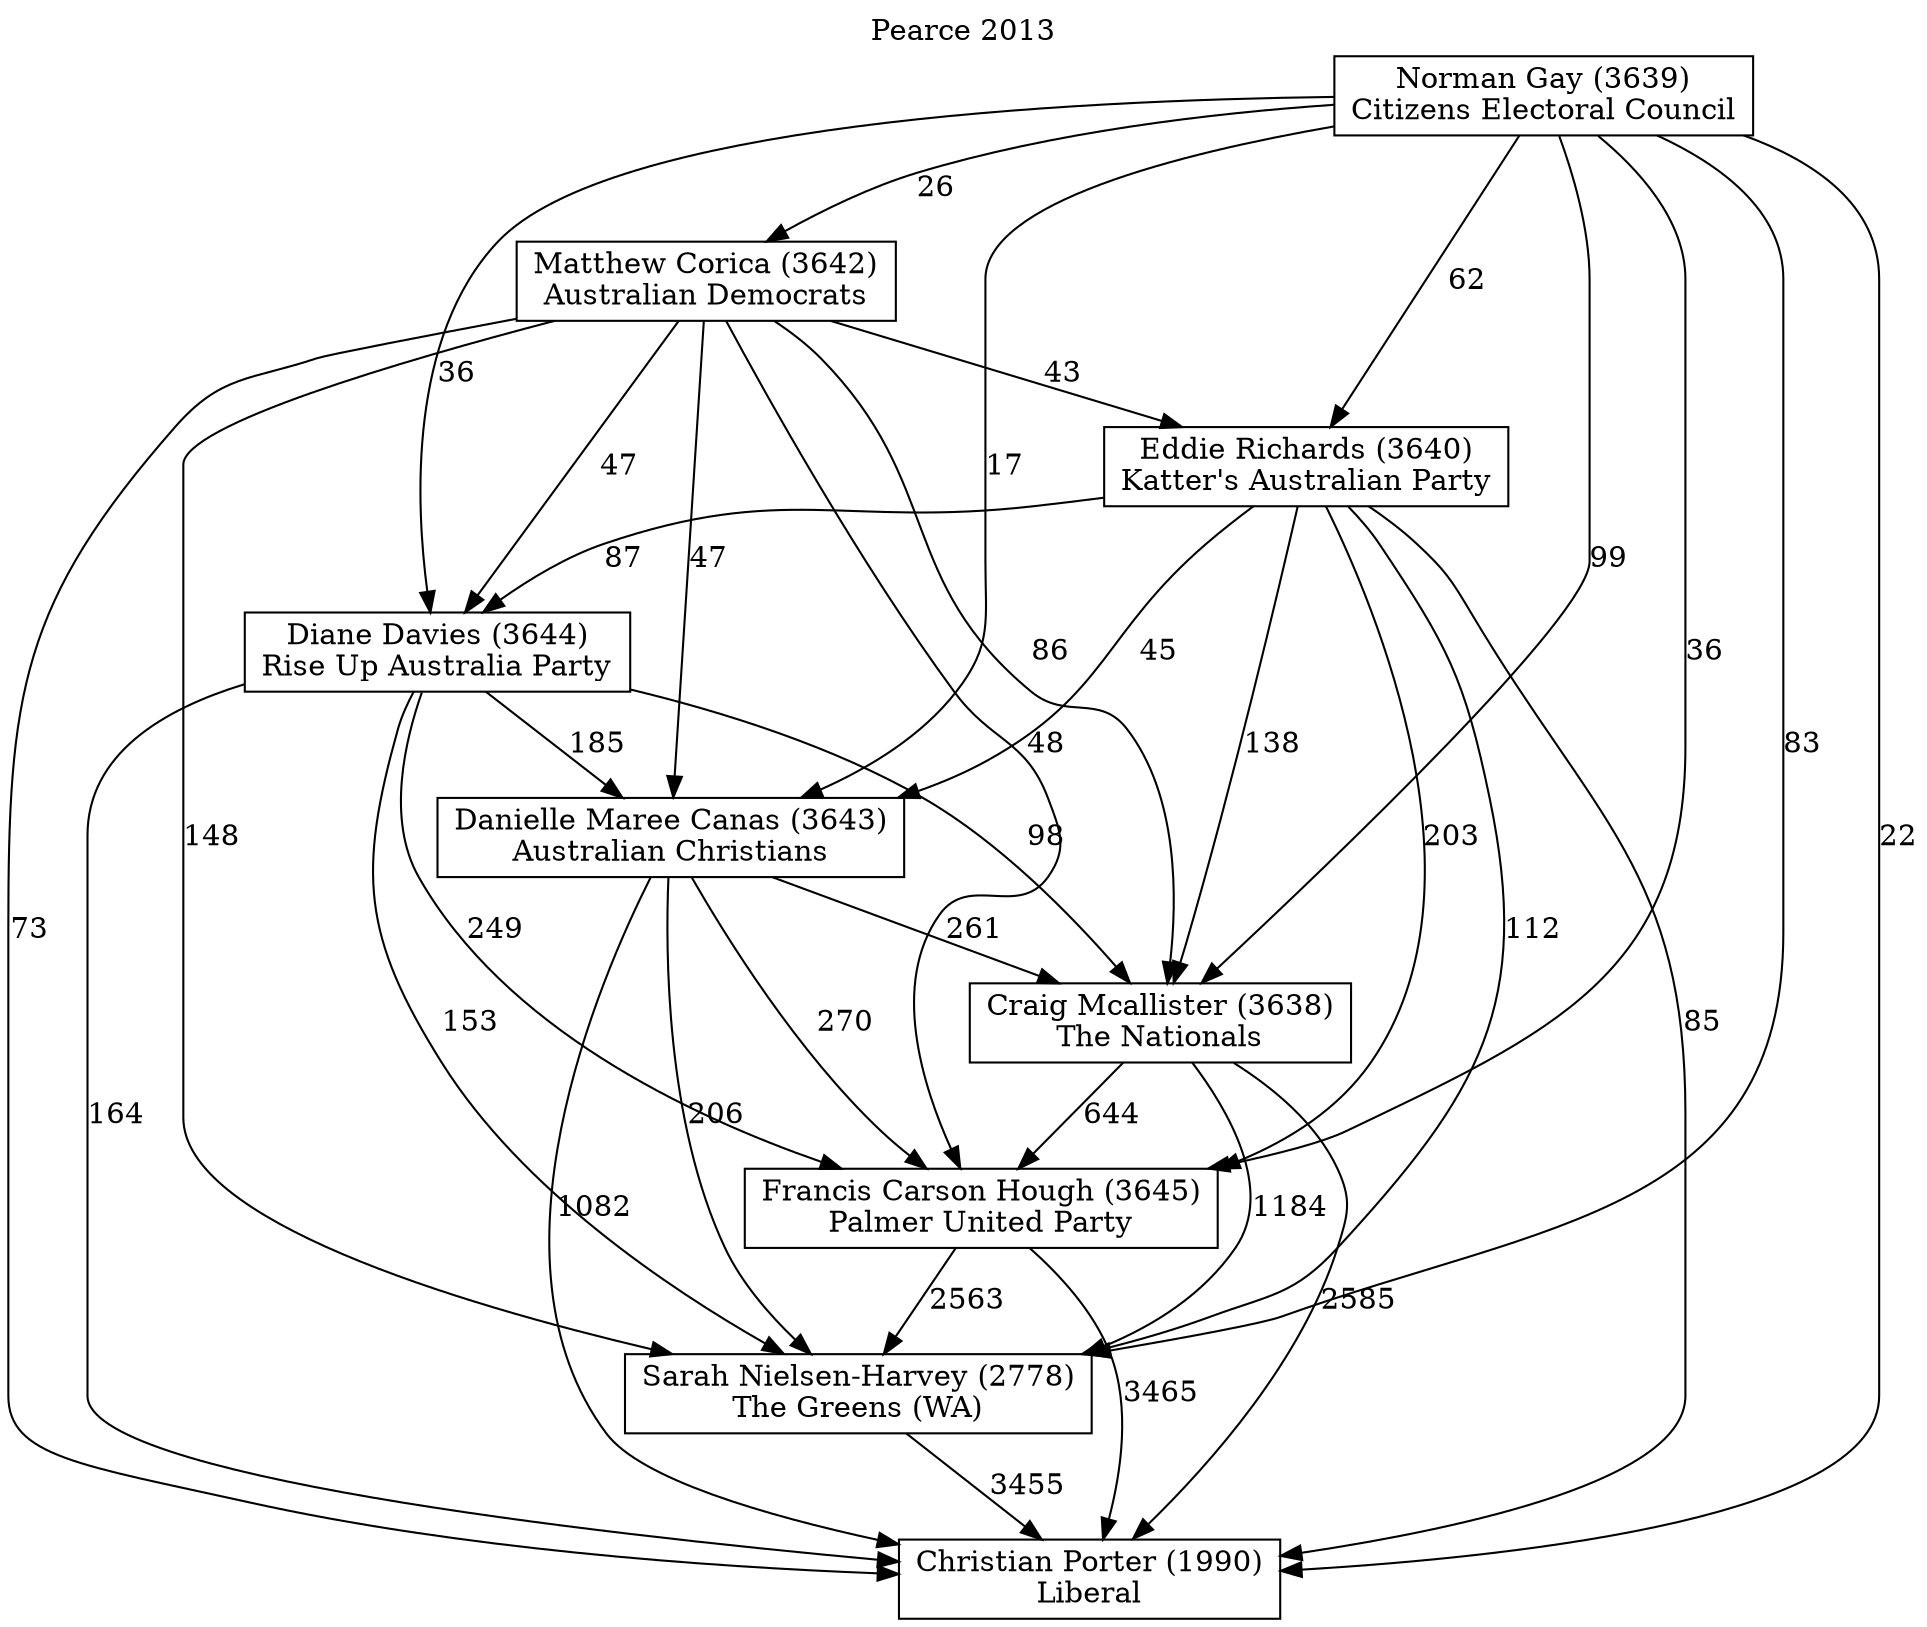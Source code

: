 // House preference flow
digraph "Christian Porter (1990)_Pearce_2013" {
	graph [label="Pearce 2013" labelloc=t mclimit=10]
	node [shape=box]
	"Christian Porter (1990)" [label="Christian Porter (1990)
Liberal"]
	"Sarah Nielsen-Harvey (2778)" [label="Sarah Nielsen-Harvey (2778)
The Greens (WA)"]
	"Francis Carson Hough (3645)" [label="Francis Carson Hough (3645)
Palmer United Party"]
	"Craig Mcallister (3638)" [label="Craig Mcallister (3638)
The Nationals"]
	"Danielle Maree Canas (3643)" [label="Danielle Maree Canas (3643)
Australian Christians"]
	"Diane Davies (3644)" [label="Diane Davies (3644)
Rise Up Australia Party"]
	"Eddie Richards (3640)" [label="Eddie Richards (3640)
Katter's Australian Party"]
	"Matthew Corica (3642)" [label="Matthew Corica (3642)
Australian Democrats"]
	"Norman Gay (3639)" [label="Norman Gay (3639)
Citizens Electoral Council"]
	"Sarah Nielsen-Harvey (2778)" -> "Christian Porter (1990)" [label=3455]
	"Francis Carson Hough (3645)" -> "Sarah Nielsen-Harvey (2778)" [label=2563]
	"Craig Mcallister (3638)" -> "Francis Carson Hough (3645)" [label=644]
	"Danielle Maree Canas (3643)" -> "Craig Mcallister (3638)" [label=261]
	"Diane Davies (3644)" -> "Danielle Maree Canas (3643)" [label=185]
	"Eddie Richards (3640)" -> "Diane Davies (3644)" [label=87]
	"Matthew Corica (3642)" -> "Eddie Richards (3640)" [label=43]
	"Norman Gay (3639)" -> "Matthew Corica (3642)" [label=26]
	"Francis Carson Hough (3645)" -> "Christian Porter (1990)" [label=3465]
	"Craig Mcallister (3638)" -> "Christian Porter (1990)" [label=2585]
	"Danielle Maree Canas (3643)" -> "Christian Porter (1990)" [label=1082]
	"Diane Davies (3644)" -> "Christian Porter (1990)" [label=164]
	"Eddie Richards (3640)" -> "Christian Porter (1990)" [label=85]
	"Matthew Corica (3642)" -> "Christian Porter (1990)" [label=73]
	"Norman Gay (3639)" -> "Christian Porter (1990)" [label=22]
	"Norman Gay (3639)" -> "Eddie Richards (3640)" [label=62]
	"Matthew Corica (3642)" -> "Diane Davies (3644)" [label=47]
	"Norman Gay (3639)" -> "Diane Davies (3644)" [label=36]
	"Eddie Richards (3640)" -> "Danielle Maree Canas (3643)" [label=45]
	"Matthew Corica (3642)" -> "Danielle Maree Canas (3643)" [label=47]
	"Norman Gay (3639)" -> "Danielle Maree Canas (3643)" [label=17]
	"Diane Davies (3644)" -> "Craig Mcallister (3638)" [label=98]
	"Eddie Richards (3640)" -> "Craig Mcallister (3638)" [label=138]
	"Matthew Corica (3642)" -> "Craig Mcallister (3638)" [label=86]
	"Norman Gay (3639)" -> "Craig Mcallister (3638)" [label=99]
	"Danielle Maree Canas (3643)" -> "Francis Carson Hough (3645)" [label=270]
	"Diane Davies (3644)" -> "Francis Carson Hough (3645)" [label=249]
	"Eddie Richards (3640)" -> "Francis Carson Hough (3645)" [label=203]
	"Matthew Corica (3642)" -> "Francis Carson Hough (3645)" [label=48]
	"Norman Gay (3639)" -> "Francis Carson Hough (3645)" [label=36]
	"Craig Mcallister (3638)" -> "Sarah Nielsen-Harvey (2778)" [label=1184]
	"Danielle Maree Canas (3643)" -> "Sarah Nielsen-Harvey (2778)" [label=206]
	"Diane Davies (3644)" -> "Sarah Nielsen-Harvey (2778)" [label=153]
	"Eddie Richards (3640)" -> "Sarah Nielsen-Harvey (2778)" [label=112]
	"Matthew Corica (3642)" -> "Sarah Nielsen-Harvey (2778)" [label=148]
	"Norman Gay (3639)" -> "Sarah Nielsen-Harvey (2778)" [label=83]
}
